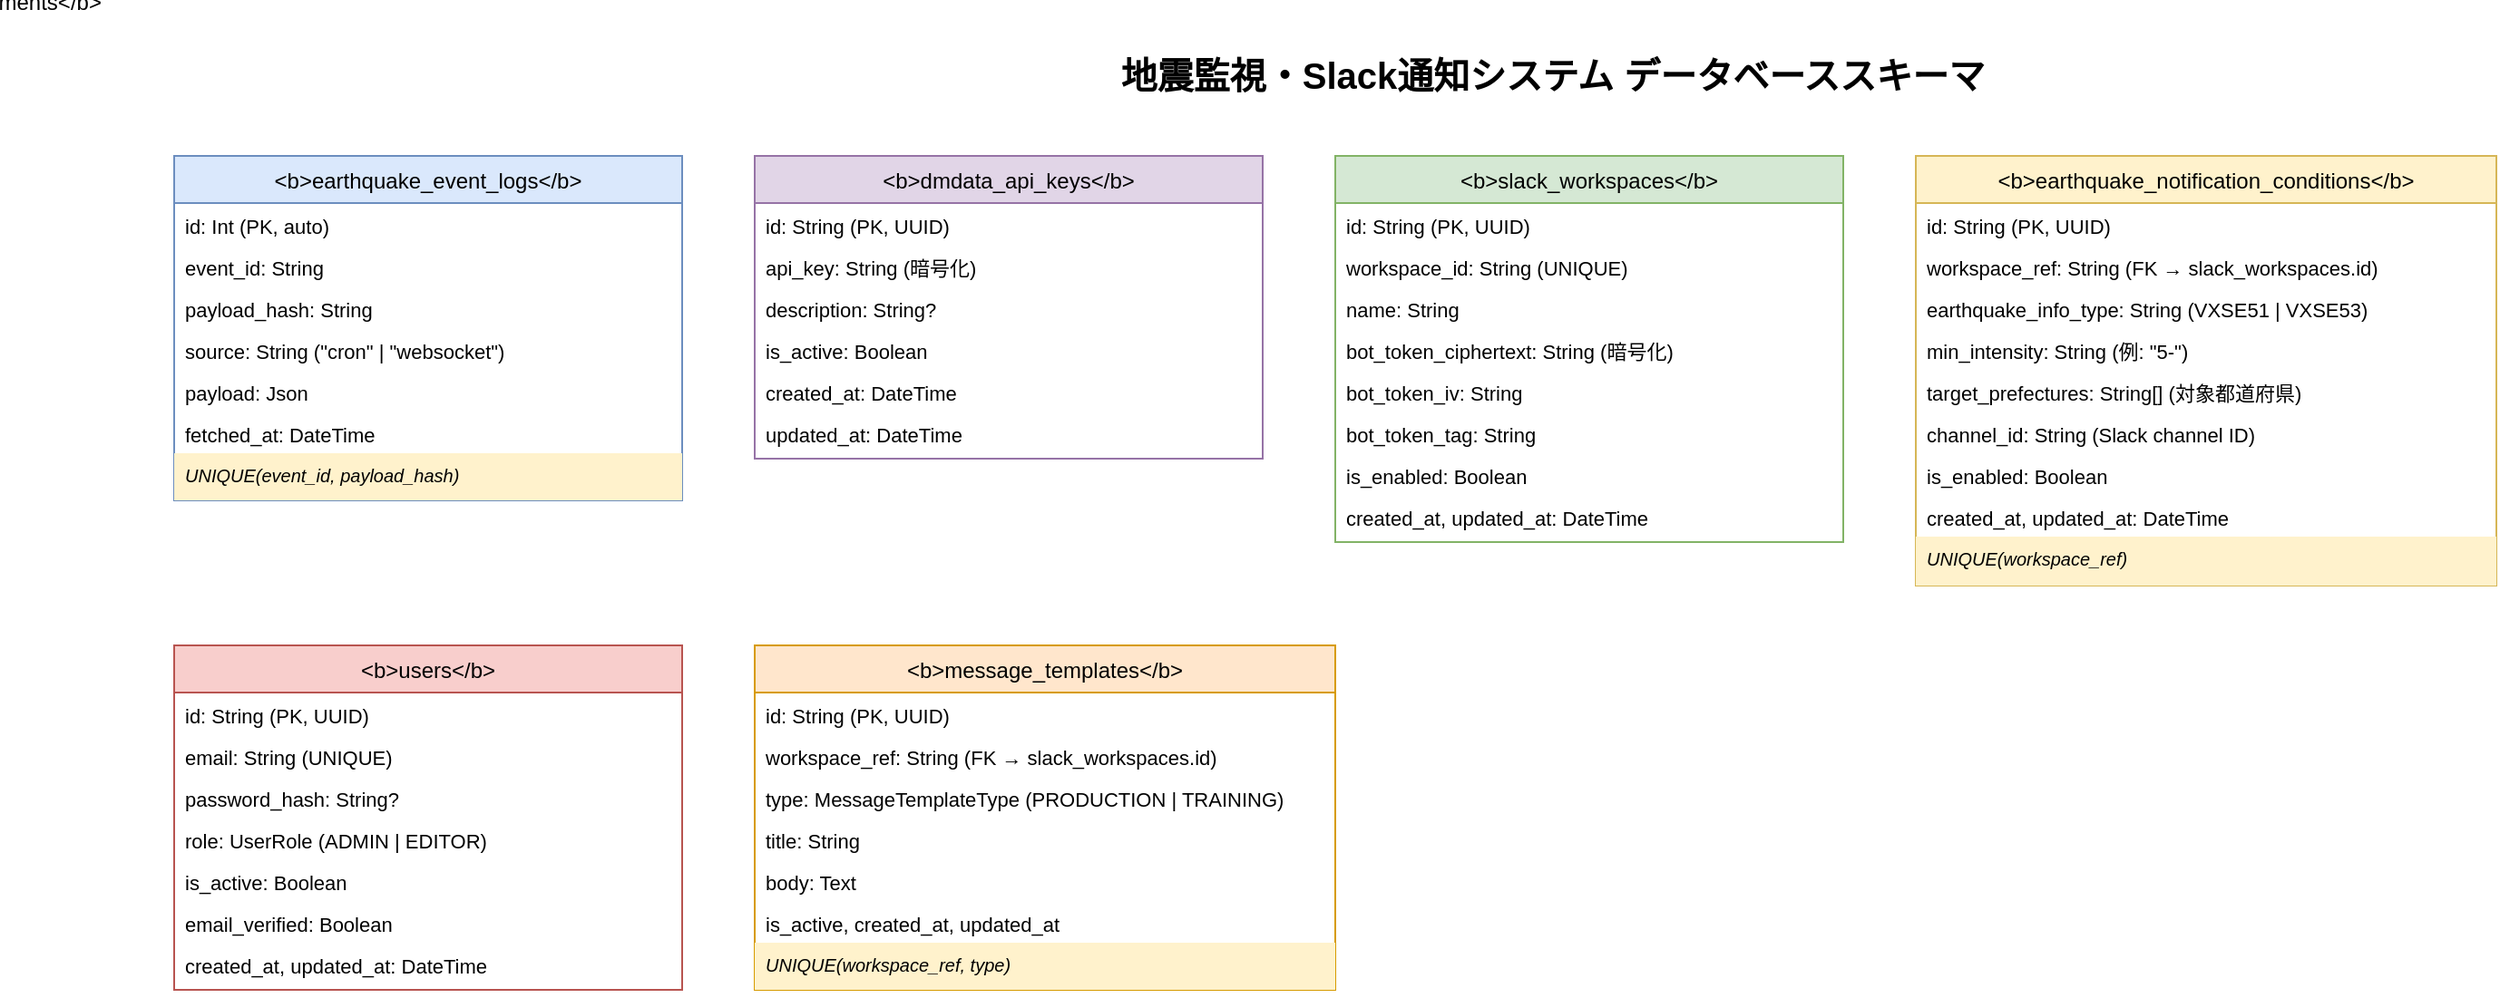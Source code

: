 <mxfile version="22.0.0">
  <diagram name="Database Schema" id="database">
    <mxGraphModel dx="1422" dy="794" grid="1" gridSize="10" guides="1" tooltips="1" connect="1" arrows="1" fold="1" page="1" pageScale="1" pageWidth="1600" pageHeight="1200" math="0" shadow="0">
      <root>
        <mxCell id="0" />
        <mxCell id="1" parent="0" />

        <!-- Title -->
        <mxCell id="title" value="地震監視・Slack通知システム データベーススキーマ" style="text;html=1;strokeColor=none;fillColor=none;align=center;verticalAlign=middle;whiteSpace=wrap;rounded=0;fontSize=20;fontStyle=1" vertex="1" parent="1">
          <mxGeometry x="400" y="20" width="800" height="30" as="geometry" />
        </mxCell>

        <!-- EarthquakeEventLog -->
        <mxCell id="earthquake_event_log" value="&lt;b&gt;earthquake_event_logs&lt;/b&gt;" style="swimlane;fontStyle=0;childLayout=stackLayout;horizontal=1;startSize=26;horizontalStack=0;resizeParent=1;resizeParentMax=0;resizeLast=0;collapsible=1;marginBottom=0;align=center;fontSize=12;fillColor=#dae8fc;strokeColor=#6c8ebf;" vertex="1" parent="1">
          <mxGeometry x="40" y="80" width="280" height="190" as="geometry" />
        </mxCell>
        <mxCell id="earthquake_event_log_1" value="id: Int (PK, auto)" style="text;strokeColor=none;fillColor=none;spacingLeft=4;spacingRight=4;overflow=hidden;rotatable=0;points=[[0,0.5],[1,0.5]];portConstraint=eastwest;fontSize=11;whiteSpace=wrap;html=1;" vertex="1" parent="earthquake_event_log">
          <mxGeometry y="26" width="280" height="23" as="geometry" />
        </mxCell>
        <mxCell id="earthquake_event_log_2" value="event_id: String" style="text;strokeColor=none;fillColor=none;spacingLeft=4;spacingRight=4;overflow=hidden;rotatable=0;points=[[0,0.5],[1,0.5]];portConstraint=eastwest;fontSize=11;whiteSpace=wrap;html=1;" vertex="1" parent="earthquake_event_log">
          <mxGeometry y="49" width="280" height="23" as="geometry" />
        </mxCell>
        <mxCell id="earthquake_event_log_3" value="payload_hash: String" style="text;strokeColor=none;fillColor=none;spacingLeft=4;spacingRight=4;overflow=hidden;rotatable=0;points=[[0,0.5],[1,0.5]];portConstraint=eastwest;fontSize=11;whiteSpace=wrap;html=1;" vertex="1" parent="earthquake_event_log">
          <mxGeometry y="72" width="280" height="23" as="geometry" />
        </mxCell>
        <mxCell id="earthquake_event_log_4" value="source: String (&quot;cron&quot; | &quot;websocket&quot;)" style="text;strokeColor=none;fillColor=none;spacingLeft=4;spacingRight=4;overflow=hidden;rotatable=0;points=[[0,0.5],[1,0.5]];portConstraint=eastwest;fontSize=11;whiteSpace=wrap;html=1;" vertex="1" parent="earthquake_event_log">
          <mxGeometry y="95" width="280" height="23" as="geometry" />
        </mxCell>
        <mxCell id="earthquake_event_log_5" value="payload: Json" style="text;strokeColor=none;fillColor=none;spacingLeft=4;spacingRight=4;overflow=hidden;rotatable=0;points=[[0,0.5],[1,0.5]];portConstraint=eastwest;fontSize=11;whiteSpace=wrap;html=1;" vertex="1" parent="earthquake_event_log">
          <mxGeometry y="118" width="280" height="23" as="geometry" />
        </mxCell>
        <mxCell id="earthquake_event_log_6" value="fetched_at: DateTime" style="text;strokeColor=none;fillColor=none;spacingLeft=4;spacingRight=4;overflow=hidden;rotatable=0;points=[[0,0.5],[1,0.5]];portConstraint=eastwest;fontSize=11;whiteSpace=wrap;html=1;" vertex="1" parent="earthquake_event_log">
          <mxGeometry y="141" width="280" height="23" as="geometry" />
        </mxCell>
        <mxCell id="earthquake_event_log_7" value="UNIQUE(event_id, payload_hash)" style="text;strokeColor=none;fillColor=#fff2cc;spacingLeft=4;spacingRight=4;overflow=hidden;rotatable=0;points=[[0,0.5],[1,0.5]];portConstraint=eastwest;fontSize=10;whiteSpace=wrap;html=1;fontStyle=2" vertex="1" parent="earthquake_event_log">
          <mxGeometry y="164" width="280" height="26" as="geometry" />
        </mxCell>

        <!-- DmdataApiKey -->
        <mxCell id="dmdata_api_key" value="&lt;b&gt;dmdata_api_keys&lt;/b&gt;" style="swimlane;fontStyle=0;childLayout=stackLayout;horizontal=1;startSize=26;horizontalStack=0;resizeParent=1;resizeParentMax=0;resizeLast=0;collapsible=1;marginBottom=0;align=center;fontSize=12;fillColor=#e1d5e7;strokeColor=#9673a6;" vertex="1" parent="1">
          <mxGeometry x="360" y="80" width="280" height="167" as="geometry" />
        </mxCell>
        <mxCell id="dmdata_api_key_1" value="id: String (PK, UUID)" style="text;strokeColor=none;fillColor=none;spacingLeft=4;spacingRight=4;overflow=hidden;rotatable=0;points=[[0,0.5],[1,0.5]];portConstraint=eastwest;fontSize=11;whiteSpace=wrap;html=1;" vertex="1" parent="dmdata_api_key">
          <mxGeometry y="26" width="280" height="23" as="geometry" />
        </mxCell>
        <mxCell id="dmdata_api_key_2" value="api_key: String (暗号化)" style="text;strokeColor=none;fillColor=none;spacingLeft=4;spacingRight=4;overflow=hidden;rotatable=0;points=[[0,0.5],[1,0.5]];portConstraint=eastwest;fontSize=11;whiteSpace=wrap;html=1;" vertex="1" parent="dmdata_api_key">
          <mxGeometry y="49" width="280" height="23" as="geometry" />
        </mxCell>
        <mxCell id="dmdata_api_key_3" value="description: String?" style="text;strokeColor=none;fillColor=none;spacingLeft=4;spacingRight=4;overflow=hidden;rotatable=0;points=[[0,0.5],[1,0.5]];portConstraint=eastwest;fontSize=11;whiteSpace=wrap;html=1;" vertex="1" parent="dmdata_api_key">
          <mxGeometry y="72" width="280" height="23" as="geometry" />
        </mxCell>
        <mxCell id="dmdata_api_key_4" value="is_active: Boolean" style="text;strokeColor=none;fillColor=none;spacingLeft=4;spacingRight=4;overflow=hidden;rotatable=0;points=[[0,0.5],[1,0.5]];portConstraint=eastwest;fontSize=11;whiteSpace=wrap;html=1;" vertex="1" parent="dmdata_api_key">
          <mxGeometry y="95" width="280" height="23" as="geometry" />
        </mxCell>
        <mxCell id="dmdata_api_key_5" value="created_at: DateTime" style="text;strokeColor=none;fillColor=none;spacingLeft=4;spacingRight=4;overflow=hidden;rotatable=0;points=[[0,0.5],[1,0.5]];portConstraint=eastwest;fontSize=11;whiteSpace=wrap;html=1;" vertex="1" parent="dmdata_api_key">
          <mxGeometry y="118" width="280" height="23" as="geometry" />
        </mxCell>
        <mxCell id="dmdata_api_key_6" value="updated_at: DateTime" style="text;strokeColor=none;fillColor=none;spacingLeft=4;spacingRight=4;overflow=hidden;rotatable=0;points=[[0,0.5],[1,0.5]];portConstraint=eastwest;fontSize=11;whiteSpace=wrap;html=1;" vertex="1" parent="dmdata_api_key">
          <mxGeometry y="141" width="280" height="26" as="geometry" />
        </mxCell>

        <!-- SlackWorkspace -->
        <mxCell id="slack_workspace" value="&lt;b&gt;slack_workspaces&lt;/b&gt;" style="swimlane;fontStyle=0;childLayout=stackLayout;horizontal=1;startSize=26;horizontalStack=0;resizeParent=1;resizeParentMax=0;resizeLast=0;collapsible=1;marginBottom=0;align=center;fontSize=12;fillColor=#d5e8d4;strokeColor=#82b366;" vertex="1" parent="1">
          <mxGeometry x="680" y="80" width="280" height="213" as="geometry" />
        </mxCell>
        <mxCell id="slack_workspace_1" value="id: String (PK, UUID)" style="text;strokeColor=none;fillColor=none;spacingLeft=4;spacingRight=4;overflow=hidden;rotatable=0;points=[[0,0.5],[1,0.5]];portConstraint=eastwest;fontSize=11;whiteSpace=wrap;html=1;" vertex="1" parent="slack_workspace">
          <mxGeometry y="26" width="280" height="23" as="geometry" />
        </mxCell>
        <mxCell id="slack_workspace_2" value="workspace_id: String (UNIQUE)" style="text;strokeColor=none;fillColor=none;spacingLeft=4;spacingRight=4;overflow=hidden;rotatable=0;points=[[0,0.5],[1,0.5]];portConstraint=eastwest;fontSize=11;whiteSpace=wrap;html=1;" vertex="1" parent="slack_workspace">
          <mxGeometry y="49" width="280" height="23" as="geometry" />
        </mxCell>
        <mxCell id="slack_workspace_3" value="name: String" style="text;strokeColor=none;fillColor=none;spacingLeft=4;spacingRight=4;overflow=hidden;rotatable=0;points=[[0,0.5],[1,0.5]];portConstraint=eastwest;fontSize=11;whiteSpace=wrap;html=1;" vertex="1" parent="slack_workspace">
          <mxGeometry y="72" width="280" height="23" as="geometry" />
        </mxCell>
        <mxCell id="slack_workspace_4" value="bot_token_ciphertext: String (暗号化)" style="text;strokeColor=none;fillColor=none;spacingLeft=4;spacingRight=4;overflow=hidden;rotatable=0;points=[[0,0.5],[1,0.5]];portConstraint=eastwest;fontSize=11;whiteSpace=wrap;html=1;" vertex="1" parent="slack_workspace">
          <mxGeometry y="95" width="280" height="23" as="geometry" />
        </mxCell>
        <mxCell id="slack_workspace_5" value="bot_token_iv: String" style="text;strokeColor=none;fillColor=none;spacingLeft=4;spacingRight=4;overflow=hidden;rotatable=0;points=[[0,0.5],[1,0.5]];portConstraint=eastwest;fontSize=11;whiteSpace=wrap;html=1;" vertex="1" parent="slack_workspace">
          <mxGeometry y="118" width="280" height="23" as="geometry" />
        </mxCell>
        <mxCell id="slack_workspace_6" value="bot_token_tag: String" style="text;strokeColor=none;fillColor=none;spacingLeft=4;spacingRight=4;overflow=hidden;rotatable=0;points=[[0,0.5],[1,0.5]];portConstraint=eastwest;fontSize=11;whiteSpace=wrap;html=1;" vertex="1" parent="slack_workspace">
          <mxGeometry y="141" width="280" height="23" as="geometry" />
        </mxCell>
        <mxCell id="slack_workspace_7" value="is_enabled: Boolean" style="text;strokeColor=none;fillColor=none;spacingLeft=4;spacingRight=4;overflow=hidden;rotatable=0;points=[[0,0.5],[1,0.5]];portConstraint=eastwest;fontSize=11;whiteSpace=wrap;html=1;" vertex="1" parent="slack_workspace">
          <mxGeometry y="164" width="280" height="23" as="geometry" />
        </mxCell>
        <mxCell id="slack_workspace_8" value="created_at, updated_at: DateTime" style="text;strokeColor=none;fillColor=none;spacingLeft=4;spacingRight=4;overflow=hidden;rotatable=0;points=[[0,0.5],[1,0.5]];portConstraint=eastwest;fontSize=11;whiteSpace=wrap;html=1;" vertex="1" parent="slack_workspace">
          <mxGeometry y="187" width="280" height="26" as="geometry" />
        </mxCell>

        <!-- EarthquakeNotificationCondition -->
        <mxCell id="notification_condition" value="&lt;b&gt;earthquake_notification_conditions&lt;/b&gt;" style="swimlane;fontStyle=0;childLayout=stackLayout;horizontal=1;startSize=26;horizontalStack=0;resizeParent=1;resizeParentMax=0;resizeLast=0;collapsible=1;marginBottom=0;align=center;fontSize=12;fillColor=#fff2cc;strokeColor=#d6b656;" vertex="1" parent="1">
          <mxGeometry x="1000" y="80" width="320" height="237" as="geometry" />
        </mxCell>
        <mxCell id="notification_condition_1" value="id: String (PK, UUID)" style="text;strokeColor=none;fillColor=none;spacingLeft=4;spacingRight=4;overflow=hidden;rotatable=0;points=[[0,0.5],[1,0.5]];portConstraint=eastwest;fontSize=11;whiteSpace=wrap;html=1;" vertex="1" parent="notification_condition">
          <mxGeometry y="26" width="320" height="23" as="geometry" />
        </mxCell>
        <mxCell id="notification_condition_2" value="workspace_ref: String (FK → slack_workspaces.id)" style="text;strokeColor=none;fillColor=none;spacingLeft=4;spacingRight=4;overflow=hidden;rotatable=0;points=[[0,0.5],[1,0.5]];portConstraint=eastwest;fontSize=11;whiteSpace=wrap;html=1;" vertex="1" parent="notification_condition">
          <mxGeometry y="49" width="320" height="23" as="geometry" />
        </mxCell>
        <mxCell id="notification_condition_3" value="earthquake_info_type: String (VXSE51 | VXSE53)" style="text;strokeColor=none;fillColor=none;spacingLeft=4;spacingRight=4;overflow=hidden;rotatable=0;points=[[0,0.5],[1,0.5]];portConstraint=eastwest;fontSize=11;whiteSpace=wrap;html=1;" vertex="1" parent="notification_condition">
          <mxGeometry y="72" width="320" height="23" as="geometry" />
        </mxCell>
        <mxCell id="notification_condition_4" value="min_intensity: String (例: &quot;5-&quot;)" style="text;strokeColor=none;fillColor=none;spacingLeft=4;spacingRight=4;overflow=hidden;rotatable=0;points=[[0,0.5],[1,0.5]];portConstraint=eastwest;fontSize=11;whiteSpace=wrap;html=1;" vertex="1" parent="notification_condition">
          <mxGeometry y="95" width="320" height="23" as="geometry" />
        </mxCell>
        <mxCell id="notification_condition_5" value="target_prefectures: String[] (対象都道府県)" style="text;strokeColor=none;fillColor=none;spacingLeft=4;spacingRight=4;overflow=hidden;rotatable=0;points=[[0,0.5],[1,0.5]];portConstraint=eastwest;fontSize=11;whiteSpace=wrap;html=1;" vertex="1" parent="notification_condition">
          <mxGeometry y="118" width="320" height="23" as="geometry" />
        </mxCell>
        <mxCell id="notification_condition_6" value="channel_id: String (Slack channel ID)" style="text;strokeColor=none;fillColor=none;spacingLeft=4;spacingRight=4;overflow=hidden;rotatable=0;points=[[0,0.5],[1,0.5]];portConstraint=eastwest;fontSize=11;whiteSpace=wrap;html=1;" vertex="1" parent="notification_condition">
          <mxGeometry y="141" width="320" height="23" as="geometry" />
        </mxCell>
        <mxCell id="notification_condition_7" value="is_enabled: Boolean" style="text;strokeColor=none;fillColor=none;spacingLeft=4;spacingRight=4;overflow=hidden;rotatable=0;points=[[0,0.5],[1,0.5]];portConstraint=eastwest;fontSize=11;whiteSpace=wrap;html=1;" vertex="1" parent="notification_condition">
          <mxGeometry y="164" width="320" height="23" as="geometry" />
        </mxCell>
        <mxCell id="notification_condition_8" value="created_at, updated_at: DateTime" style="text;strokeColor=none;fillColor=none;spacingLeft=4;spacingRight=4;overflow=hidden;rotatable=0;points=[[0,0.5],[1,0.5]];portConstraint=eastwest;fontSize=11;whiteSpace=wrap;html=1;" vertex="1" parent="notification_condition">
          <mxGeometry y="187" width="320" height="23" as="geometry" />
        </mxCell>
        <mxCell id="notification_condition_9" value="UNIQUE(workspace_ref)" style="text;strokeColor=none;fillColor=#fff2cc;spacingLeft=4;spacingRight=4;overflow=hidden;rotatable=0;points=[[0,0.5],[1,0.5]];portConstraint=eastwest;fontSize=10;whiteSpace=wrap;html=1;fontStyle=2" vertex="1" parent="notification_condition">
          <mxGeometry y="210" width="320" height="27" as="geometry" />
        </mxCell>

        <!-- User -->
        <mxCell id="user" value="&lt;b&gt;users&lt;/b&gt;" style="swimlane;fontStyle=0;childLayout=stackLayout;horizontal=1;startSize=26;horizontalStack=0;resizeParent=1;resizeParentMax=0;resizeLast=0;collapsible=1;marginBottom=0;align=center;fontSize=12;fillColor=#f8cecc;strokeColor=#b85450;" vertex="1" parent="1">
          <mxGeometry x="40" y="350" width="280" height="190" as="geometry" />
        </mxCell>
        <mxCell id="user_1" value="id: String (PK, UUID)" style="text;strokeColor=none;fillColor=none;spacingLeft=4;spacingRight=4;overflow=hidden;rotatable=0;points=[[0,0.5],[1,0.5]];portConstraint=eastwest;fontSize=11;whiteSpace=wrap;html=1;" vertex="1" parent="user">
          <mxGeometry y="26" width="280" height="23" as="geometry" />
        </mxCell>
        <mxCell id="user_2" value="email: String (UNIQUE)" style="text;strokeColor=none;fillColor=none;spacingLeft=4;spacingRight=4;overflow=hidden;rotatable=0;points=[[0,0.5],[1,0.5]];portConstraint=eastwest;fontSize=11;whiteSpace=wrap;html=1;" vertex="1" parent="user">
          <mxGeometry y="49" width="280" height="23" as="geometry" />
        </mxCell>
        <mxCell id="user_3" value="password_hash: String?" style="text;strokeColor=none;fillColor=none;spacingLeft=4;spacingRight=4;overflow=hidden;rotatable=0;points=[[0,0.5],[1,0.5]];portConstraint=eastwest;fontSize=11;whiteSpace=wrap;html=1;" vertex="1" parent="user">
          <mxGeometry y="72" width="280" height="23" as="geometry" />
        </mxCell>
        <mxCell id="user_4" value="role: UserRole (ADMIN | EDITOR)" style="text;strokeColor=none;fillColor=none;spacingLeft=4;spacingRight=4;overflow=hidden;rotatable=0;points=[[0,0.5],[1,0.5]];portConstraint=eastwest;fontSize=11;whiteSpace=wrap;html=1;" vertex="1" parent="user">
          <mxGeometry y="95" width="280" height="23" as="geometry" />
        </mxCell>
        <mxCell id="user_5" value="is_active: Boolean" style="text;strokeColor=none;fillColor=none;spacingLeft=4;spacingRight=4;overflow=hidden;rotatable=0;points=[[0,0.5],[1,0.5]];portConstraint=eastwest;fontSize=11;whiteSpace=wrap;html=1;" vertex="1" parent="user">
          <mxGeometry y="118" width="280" height="23" as="geometry" />
        </mxCell>
        <mxCell id="user_6" value="email_verified: Boolean" style="text;strokeColor=none;fillColor=none;spacingLeft=4;spacingRight=4;overflow=hidden;rotatable=0;points=[[0,0.5],[1,0.5]];portConstraint=eastwest;fontSize=11;whiteSpace=wrap;html=1;" vertex="1" parent="user">
          <mxGeometry y="141" width="280" height="23" as="geometry" />
        </mxCell>
        <mxCell id="user_7" value="created_at, updated_at: DateTime" style="text;strokeColor=none;fillColor=none;spacingLeft=4;spacingRight=4;overflow=hidden;rotatable=0;points=[[0,0.5],[1,0.5]];portConstraint=eastwest;fontSize=11;whiteSpace=wrap;html=1;" vertex="1" parent="user">
          <mxGeometry y="164" width="280" height="26" as="geometry" />
        </mxCell>

        <!-- MessageTemplate -->
        <mxCell id="message_template" value="&lt;b&gt;message_templates&lt;/b&gt;" style="swimlane;fontStyle=0;childLayout=stackLayout;horizontal=1;startSize=26;horizontalStack=0;resizeParent=1;resizeParentMax=0;resizeLast=0;collapsible=1;marginBottom=0;align=center;fontSize=12;fillColor=#ffe6cc;strokeColor=#d79b00;" vertex="1" parent="1">
          <mxGeometry x="360" y="350" width="320" height="190" as="geometry" />
        </mxCell>
        <mxCell id="message_template_1" value="id: String (PK, UUID)" style="text;strokeColor=none;fillColor=none;spacingLeft=4;spacingRight=4;overflow=hidden;rotatable=0;points=[[0,0.5],[1,0.5]];portConstraint=eastwest;fontSize=11;whiteSpace=wrap;html=1;" vertex="1" parent="message_template">
          <mxGeometry y="26" width="320" height="23" as="geometry" />
        </mxCell>
        <mxCell id="message_template_2" value="workspace_ref: String (FK → slack_workspaces.id)" style="text;strokeColor=none;fillColor=none;spacingLeft=4;spacingRight=4;overflow=hidden;rotatable=0;points=[[0,0.5],[1,0.5]];portConstraint=eastwest;fontSize=11;whiteSpace=wrap;html=1;" vertex="1" parent="message_template">
          <mxGeometry y="49" width="320" height="23" as="geometry" />
        </mxCell>
        <mxCell id="message_template_3" value="type: MessageTemplateType (PRODUCTION | TRAINING)" style="text;strokeColor=none;fillColor=none;spacingLeft=4;spacingRight=4;overflow=hidden;rotatable=0;points=[[0,0.5],[1,0.5]];portConstraint=eastwest;fontSize=11;whiteSpace=wrap;html=1;" vertex="1" parent="message_template">
          <mxGeometry y="72" width="320" height="23" as="geometry" />
        </mxCell>
        <mxCell id="message_template_4" value="title: String" style="text;strokeColor=none;fillColor=none;spacingLeft=4;spacingRight=4;overflow=hidden;rotatable=0;points=[[0,0.5],[1,0.5]];portConstraint=eastwest;fontSize=11;whiteSpace=wrap;html=1;" vertex="1" parent="message_template">
          <mxGeometry y="95" width="320" height="23" as="geometry" />
        </mxCell>
        <mxCell id="message_template_5" value="body: Text" style="text;strokeColor=none;fillColor=none;spacingLeft=4;spacingRight=4;overflow=hidden;rotatable=0;points=[[0,0.5],[1,0.5]];portConstraint=eastwest;fontSize=11;whiteSpace=wrap;html=1;" vertex="1" parent="message_template">
          <mxGeometry y="118" width="320" height="23" as="geometry" />
        </mxCell>
        <mxCell id="message_template_6" value="is_active, created_at, updated_at" style="text;strokeColor=none;fillColor=none;spacingLeft=4;spacingRight=4;overflow=hidden;rotatable=0;points=[[0,0.5],[1,0.5]];portConstraint=eastwest;fontSize=11;whiteSpace=wrap;html=1;" vertex="1" parent="message_template">
          <mxGeometry y="141" width="320" height="23" as="geometry" />
        </mxCell>
        <mxCell id="message_template_7" value="UNIQUE(workspace_ref, type)" style="text;strokeColor=none;fillColor=#fff2cc;spacingLeft=4;spacingRight=4;overflow=hidden;rotatable=0;points=[[0,0.5],[1,0.5]];portConstraint=eastwest;fontSize=10;whiteSpace=wrap;html=1;fontStyle=2" vertex="1" parent="message_template">
          <mxGeometry y="164" width="320" height="26" as="geometry" />
        </mxCell>

        <!-- Department -->
        <mxCell id="department" value="&lt;b&gt;departments&lt;/b&gt;" style="swimlane;fontStyle=0;childLayout=stackLayout;horizontal=1;startSize=26;horizontalStack=0;resizeParent=1;resizeParentMax=0;resizeLast=0;collapsible=1;marginBottom=0;align=center;fontSize=12;fillColor=#e1d5e7;strokeColor=#9673a6;" vertex="1" parent="1">
          <mxGeometry x="720" y="350" width="300" height=190" as="geometry" />
        </mxCell>
        <mxCell id="department_1" value="id: String (PK, UUID)" style="text;strokeColor=none;fillColor=none;spacingLeft=4;spacingRight=4;overflow=hidden;rotatable=0;points=[[0,0.5],[1,0.5]];portConstraint=eastwest;fontSize=11;whiteSpace=wrap;html=1;" vertex="1" parent="department">
          <mxGeometry y="26" width="300" height="23" as="geometry" />
        </mxCell>
        <mxCell id="department_2" value="workspace_ref: String (FK → slack_workspaces.id)" style="text;strokeColor=none;fillColor=none;spacingLeft=4;spacingRight=4;overflow=hidden;rotatable=0;points=[[0,0.5],[1,0.5]];portConstraint=eastwest;fontSize=11;whiteSpace=wrap;html=1;" vertex="1" parent="department">
          <mxGeometry y="49" width="300" height="23" as="geometry" />
        </mxCell>
        <mxCell id="department_3" value="name: String (部署名)" style="text;strokeColor=none;fillColor=none;spacingLeft=4;spacingRight=4;overflow=hidden;rotatable=0;points=[[0,0.5],[1,0.5]];portConstraint=eastwest;fontSize=11;whiteSpace=wrap;html=1;" vertex="1" parent="department">
          <mxGeometry y="72" width="300" height="23" as="geometry" />
        </mxCell>
        <mxCell id="department_4" value="slack_emoji: String (例: &quot;:dev:&quot;)" style="text;strokeColor=none;fillColor=none;spacingLeft=4;spacingRight=4;overflow=hidden;rotatable=0;points=[[0,0.5],[1,0.5]];portConstraint=eastwest;fontSize=11;whiteSpace=wrap;html=1;" vertex="1" parent="department">
          <mxGeometry y="95" width="300" height="23" as="geometry" />
        </mxCell>
        <mxCell id="department_5" value="button_color: String (#RGB)" style="text;strokeColor=none;fillColor=none;spacingLeft=4;spacingRight=4;overflow=hidden;rotatable=0;points=[[0,0.5],[1,0.5]];portConstraint=eastwest;fontSize=11;whiteSpace=wrap;html=1;" vertex="1" parent="department">
          <mxGeometry y="118" width="300" height="23" as="geometry" />
        </mxCell>
        <mxCell id="department_6" value="display_order: Int" style="text;strokeColor=none;fillColor=none;spacingLeft=4;spacingRight=4;overflow=hidden;rotatable=0;points=[[0,0.5],[1,0.5]];portConstraint=eastwest;fontSize=11;whiteSpace=wrap;html=1;" vertex="1" parent="department">
          <mxGeometry y="141" width="300" height="23" as="geometry" />
        </mxCell>
        <mxCell id="department_7" value="is_active, created_at, updated_at" style="text;strokeColor=none;fillColor=none;spacingLeft=4;spacingRight=4;overflow=hidden;rotatable=0;points=[[0,0.5],[1,0.5]];portConstraint=eastwest;fontSize=11;whiteSpace=wrap;html=1;" vertex="1" parent="department">
          <mxGeometry y="164" width="300" height="26" as="geometry" />
        </mxCell>

        <!-- TrainingNotification -->
        <mxCell id="training_notification" value="&lt;b&gt;training_notifications&lt;/b&gt;" style="swimlane;fontStyle=0;childLayout=stackLayout;horizontal=1;startSize=26;horizontalStack=0;resizeParent=1;resizeParentMax=0;resizeLast=0;collapsible=1;marginBottom=0;align=center;fontSize=12;fillColor=#dae8fc;strokeColor=#6c8ebf;" vertex="1" parent="1">
          <mxGeometry x="1060" y="350" width="300" height="190" as="geometry" />
        </mxCell>
        <mxCell id="training_notification_1" value="id: String (PK, UUID)" style="text;strokeColor=none;fillColor=none;spacingLeft=4;spacingRight=4;overflow=hidden;rotatable=0;points=[[0,0.5],[1,0.5]];portConstraint=eastwest;fontSize=11;whiteSpace=wrap;html=1;" vertex="1" parent="training_notification">
          <mxGeometry y="26" width="300" height="23" as="geometry" />
        </mxCell>
        <mxCell id="training_notification_2" value="workspace_id: String (FK → slack_workspaces.id)" style="text;strokeColor=none;fillColor=none;spacingLeft=4;spacingRight=4;overflow=hidden;rotatable=0;points=[[0,0.5],[1,0.5]];portConstraint=eastwest;fontSize=11;whiteSpace=wrap;html=1;" vertex="1" parent="training_notification">
          <mxGeometry y="49" width="300" height="23" as="geometry" />
        </mxCell>
        <mxCell id="training_notification_3" value="channel_id: String" style="text;strokeColor=none;fillColor=none;spacingLeft=4;spacingRight=4;overflow=hidden;rotatable=0;points=[[0,0.5],[1,0.5]];portConstraint=eastwest;fontSize=11;whiteSpace=wrap;html=1;" vertex="1" parent="training_notification">
          <mxGeometry y="72" width="300" height="23" as="geometry" />
        </mxCell>
        <mxCell id="training_notification_4" value="message_ts: String?" style="text;strokeColor=none;fillColor=none;spacingLeft=4;spacingRight=4;overflow=hidden;rotatable=0;points=[[0,0.5],[1,0.5]];portConstraint=eastwest;fontSize=11;whiteSpace=wrap;html=1;" vertex="1" parent="training_notification">
          <mxGeometry y="95" width="300" height="23" as="geometry" />
        </mxCell>
        <mxCell id="training_notification_5" value="notification_status: String (pending | sent | failed)" style="text;strokeColor=none;fillColor=none;spacingLeft=4;spacingRight=4;overflow=hidden;rotatable=0;points=[[0,0.5],[1,0.5]];portConstraint=eastwest;fontSize=11;whiteSpace=wrap;html=1;" vertex="1" parent="training_notification">
          <mxGeometry y="118" width="300" height="23" as="geometry" />
        </mxCell>
        <mxCell id="training_notification_6" value="scheduled_at: DateTime?" style="text;strokeColor=none;fillColor=none;spacingLeft=4;spacingRight=4;overflow=hidden;rotatable=0;points=[[0,0.5],[1,0.5]];portConstraint=eastwest;fontSize=11;whiteSpace=wrap;html=1;" vertex="1" parent="training_notification">
          <mxGeometry y="141" width="300" height="23" as="geometry" />
        </mxCell>
        <mxCell id="training_notification_7" value="notified_at, created_at, updated_at" style="text;strokeColor=none;fillColor=none;spacingLeft=4;spacingRight=4;overflow=hidden;rotatable=0;points=[[0,0.5],[1,0.5]];portConstraint=eastwest;fontSize=11;whiteSpace=wrap;html=1;" vertex="1" parent="training_notification">
          <mxGeometry y="164" width="300" height="26" as="geometry" />
        </mxCell>

        <!-- Relationships -->

        <!-- SlackWorkspace to NotificationCondition -->
        <mxCell id="rel1" value="" style="edgeStyle=orthogonalEdgeStyle;fontSize=12;html=1;endArrow=ERoneToMany;startArrow=ERmandOne;exitX=1;exitY=0.5;exitDx=0;exitDy=0;entryX=0;entryY=0.5;entryDx=0;entryDy=0;" edge="1" parent="1" source="slack_workspace_1" target="notification_condition_2">
          <mxGeometry width="100" height="100" relative="1" as="geometry">
            <mxPoint x="960" y="120" as="sourcePoint" />
            <mxPoint x="1000" y="130" as="targetPoint" />
          </mxGeometry>
        </mxCell>

        <!-- SlackWorkspace to MessageTemplate -->
        <mxCell id="rel2" value="" style="edgeStyle=orthogonalEdgeStyle;fontSize=12;html=1;endArrow=ERoneToMany;startArrow=ERmandOne;exitX=0.5;exitY=1;exitDx=0;exitDy=0;entryX=0.5;entryY=0;entryDx=0;entryDy=0;" edge="1" parent="1" source="slack_workspace" target="message_template">
          <mxGeometry width="100" height="100" relative="1" as="geometry">
            <mxPoint x="820" y="300" as="sourcePoint" />
            <mxPoint x="520" y="350" as="targetPoint" />
            <Array as="points">
              <mxPoint x="820" y="320" />
              <mxPoint x="520" y="320" />
            </Array>
          </mxGeometry>
        </mxCell>

        <!-- SlackWorkspace to Department -->
        <mxCell id="rel3" value="" style="edgeStyle=orthogonalEdgeStyle;fontSize=12;html=1;endArrow=ERoneToMany;startArrow=ERmandOne;exitX=0.5;exitY=1;exitDx=0;exitDy=0;entryX=0.5;entryY=0;entryDx=0;entryDy=0;" edge="1" parent="1" source="slack_workspace" target="department">
          <mxGeometry width="100" height="100" relative="1" as="geometry">
            <mxPoint x="820" y="300" as="sourcePoint" />
            <mxPoint x="870" y="350" as="targetPoint" />
            <Array as="points">
              <mxPoint x="820" y="320" />
              <mxPoint x="870" y="320" />
            </Array>
          </mxGeometry>
        </mxCell>

        <!-- SlackWorkspace to TrainingNotification -->
        <mxCell id="rel4" value="" style="edgeStyle=orthogonalEdgeStyle;fontSize=12;html=1;endArrow=ERoneToMany;startArrow=ERmandOne;exitX=1;exitY=0.75;exitDx=0;exitDy=0;entryX=0;entryY=0.25;entryDx=0;entryDy=0;" edge="1" parent="1" source="slack_workspace" target="training_notification">
          <mxGeometry width="100" height="100" relative="1" as="geometry">
            <mxPoint x="960" y="240" as="sourcePoint" />
            <mxPoint x="1060" y="390" as="targetPoint" />
            <Array as="points">
              <mxPoint x="1000" y="240" />
              <mxPoint x="1000" y="398" />
            </Array>
          </mxGeometry>
        </mxCell>

        <!-- Legend -->
        <mxCell id="legend" value="&lt;b&gt;凡例&lt;/b&gt;&lt;br&gt;AES-256-GCM: Slack Bot Token, DMData APIキーの暗号化&lt;br&gt;source='cron': サーバーサイドcronからの保存&lt;br&gt;source='websocket': WebSocketからの保存&lt;br&gt;heartbeat: 新規データなしの実行記録" style="rounded=1;whiteSpace=wrap;html=1;fillColor=#f5f5f5;strokeColor=#666666;align=left;verticalAlign=top;" vertex="1" parent="1">
          <mxGeometry x="40" y="600" width="420" height="100" as="geometry" />
        </mxCell>

        <!-- Notes -->
        <mxCell id="notes" value="&lt;b&gt;主要な制約&lt;/b&gt;&lt;br&gt;• earthquake_event_logs: UNIQUE(event_id, payload_hash)&lt;br&gt;• earthquake_notification_conditions: 1ワークスペース1設定&lt;br&gt;• message_templates: 1ワークスペース1タイプ(本番/訓練)&lt;br&gt;• 全ての暗号化データはAES-256-GCM使用" style="rounded=1;whiteSpace=wrap;html=1;fillColor=#fff2cc;strokeColor=#d6b656;align=left;verticalAlign=top;" vertex="1" parent="1">
          <mxGeometry x="500" y="600" width="460" height="100" as="geometry" />
        </mxCell>

      </root>
    </mxGraphModel>
  </diagram>
</mxfile>